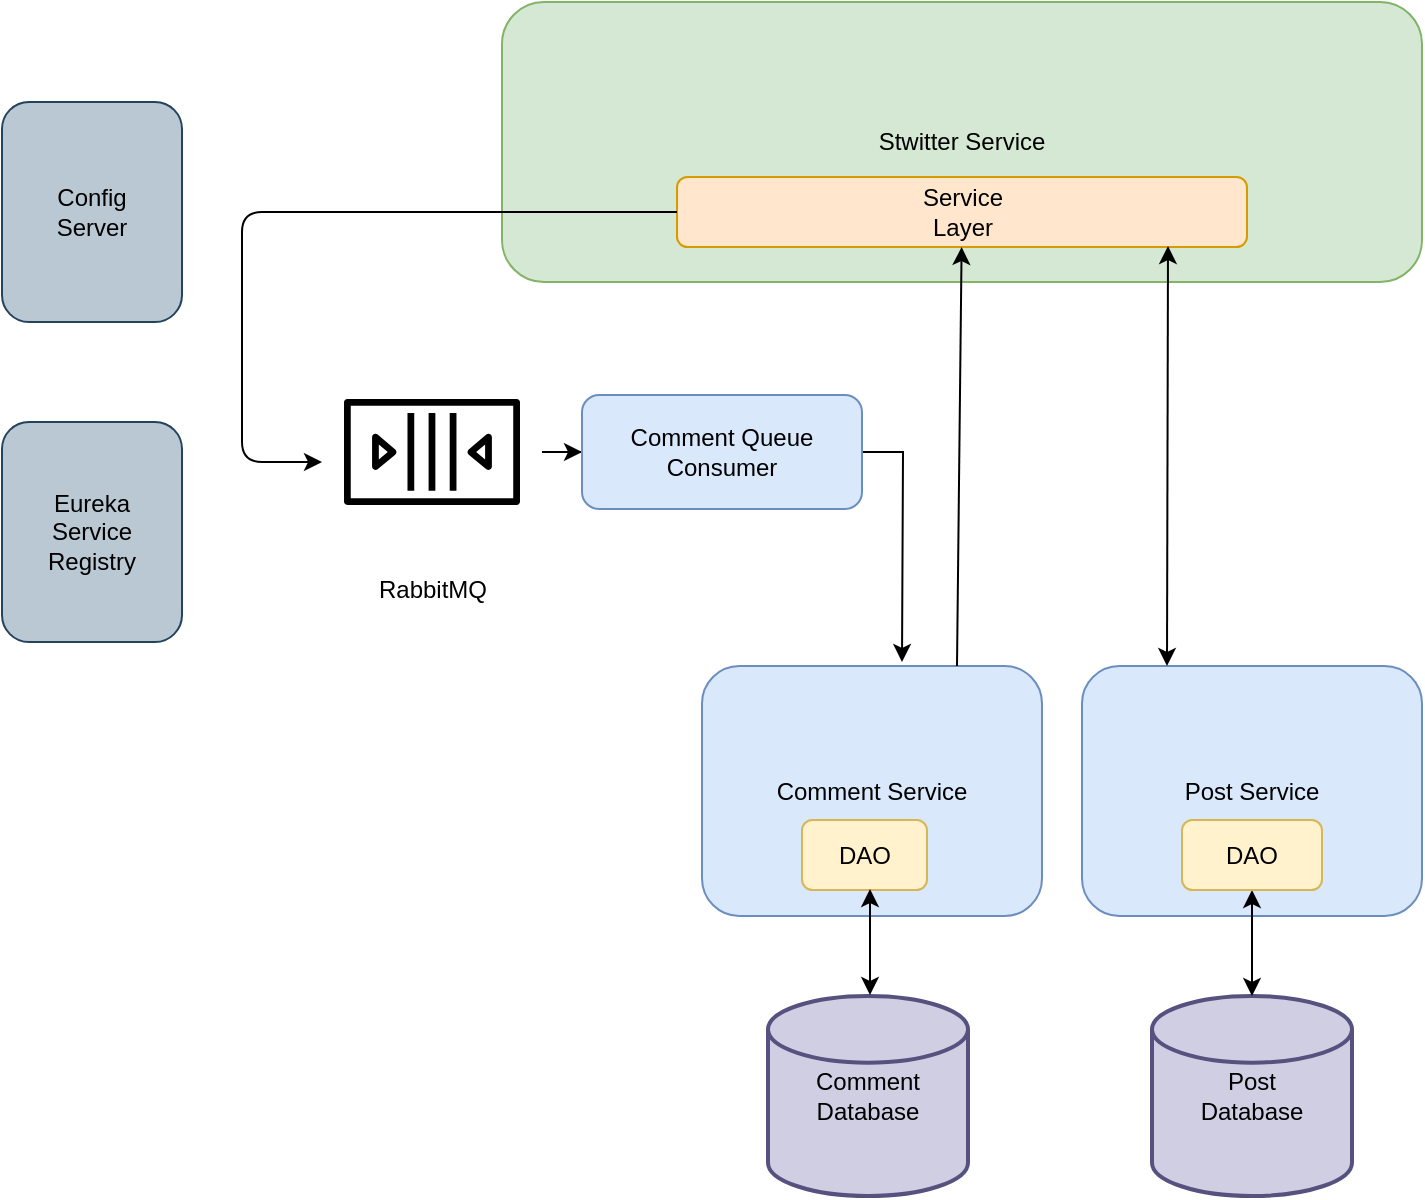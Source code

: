 <mxfile version="14.4.8" type="device"><diagram id="JFN8xbgbUOw43LiLxsW-" name="Page-1"><mxGraphModel dx="1245" dy="681" grid="1" gridSize="10" guides="1" tooltips="1" connect="1" arrows="1" fold="1" page="1" pageScale="1" pageWidth="850" pageHeight="1100" math="0" shadow="0"><root><mxCell id="0"/><mxCell id="1" parent="0"/><mxCell id="c8qHiIp4cOPmscGOha6I-6" style="edgeStyle=orthogonalEdgeStyle;rounded=0;orthogonalLoop=1;jettySize=auto;html=1;entryX=0;entryY=0.5;entryDx=0;entryDy=0;" edge="1" parent="1" source="68PmUKyzJhKs1e7bCiyv-1" target="c8qHiIp4cOPmscGOha6I-2"><mxGeometry relative="1" as="geometry"/></mxCell><mxCell id="68PmUKyzJhKs1e7bCiyv-1" value="RabbitMQ" style="outlineConnect=0;dashed=0;verticalLabelPosition=bottom;verticalAlign=top;align=center;html=1;fontSize=12;fontStyle=0;aspect=fixed;shape=mxgraph.aws4.resourceIcon;resIcon=mxgraph.aws4.queue;" parent="1" vertex="1"><mxGeometry x="200" y="240" width="110" height="110" as="geometry"/></mxCell><mxCell id="68PmUKyzJhKs1e7bCiyv-2" value="Stwitter Service&lt;br&gt;" style="rounded=1;whiteSpace=wrap;html=1;fillColor=#d5e8d4;strokeColor=#82b366;" parent="1" vertex="1"><mxGeometry x="290" y="70" width="460" height="140" as="geometry"/></mxCell><mxCell id="68PmUKyzJhKs1e7bCiyv-3" value="Comment&lt;br&gt;Database&lt;br&gt;" style="strokeWidth=2;html=1;shape=mxgraph.flowchart.database;whiteSpace=wrap;fillColor=#d0cee2;strokeColor=#56517e;" parent="1" vertex="1"><mxGeometry x="423" y="567" width="100" height="100" as="geometry"/></mxCell><mxCell id="68PmUKyzJhKs1e7bCiyv-4" value="Post&lt;br&gt;Database&lt;br&gt;" style="strokeWidth=2;html=1;shape=mxgraph.flowchart.database;whiteSpace=wrap;fillColor=#d0cee2;strokeColor=#56517e;" parent="1" vertex="1"><mxGeometry x="615" y="567" width="100" height="100" as="geometry"/></mxCell><mxCell id="68PmUKyzJhKs1e7bCiyv-6" value="Post Service&lt;br&gt;" style="rounded=1;whiteSpace=wrap;html=1;fillColor=#dae8fc;strokeColor=#6c8ebf;" parent="1" vertex="1"><mxGeometry x="580" y="402" width="170" height="125" as="geometry"/></mxCell><mxCell id="68PmUKyzJhKs1e7bCiyv-7" value="Config&lt;br&gt;Server&lt;br&gt;" style="rounded=1;whiteSpace=wrap;html=1;fillColor=#bac8d3;strokeColor=#23445d;" parent="1" vertex="1"><mxGeometry x="40" y="120" width="90" height="110" as="geometry"/></mxCell><mxCell id="68PmUKyzJhKs1e7bCiyv-8" value="Eureka&lt;br&gt;Service&lt;br&gt;Registry&lt;br&gt;" style="rounded=1;whiteSpace=wrap;html=1;fillColor=#bac8d3;strokeColor=#23445d;" parent="1" vertex="1"><mxGeometry x="40" y="280" width="90" height="110" as="geometry"/></mxCell><mxCell id="68PmUKyzJhKs1e7bCiyv-16" value="" style="endArrow=classic;startArrow=classic;html=1;entryX=0.5;entryY=1;entryDx=0;entryDy=0;exitX=0.5;exitY=0;exitDx=0;exitDy=0;exitPerimeter=0;" parent="1" source="68PmUKyzJhKs1e7bCiyv-4" target="68PmUKyzJhKs1e7bCiyv-20" edge="1"><mxGeometry width="50" height="50" relative="1" as="geometry"><mxPoint x="80" y="737" as="sourcePoint"/><mxPoint x="130" y="687" as="targetPoint"/></mxGeometry></mxCell><mxCell id="68PmUKyzJhKs1e7bCiyv-18" value="Service&lt;br&gt;Layer&lt;br&gt;" style="rounded=1;whiteSpace=wrap;html=1;fillColor=#ffe6cc;strokeColor=#d79b00;" parent="1" vertex="1"><mxGeometry x="377.5" y="157.5" width="285" height="35" as="geometry"/></mxCell><mxCell id="68PmUKyzJhKs1e7bCiyv-20" value="DAO" style="rounded=1;whiteSpace=wrap;html=1;fillColor=#fff2cc;strokeColor=#d6b656;" parent="1" vertex="1"><mxGeometry x="630" y="479" width="70" height="35" as="geometry"/></mxCell><mxCell id="sJw_2BdGGKCePyM7TrEL-1" value="Comment Service&lt;br&gt;" style="rounded=1;whiteSpace=wrap;html=1;fillColor=#dae8fc;strokeColor=#6c8ebf;" parent="1" vertex="1"><mxGeometry x="390" y="402" width="170" height="125" as="geometry"/></mxCell><mxCell id="sJw_2BdGGKCePyM7TrEL-2" value="DAO" style="rounded=1;whiteSpace=wrap;html=1;fillColor=#fff2cc;strokeColor=#d6b656;" parent="1" vertex="1"><mxGeometry x="440" y="479" width="62.5" height="35" as="geometry"/></mxCell><mxCell id="sJw_2BdGGKCePyM7TrEL-3" value="" style="endArrow=classic;startArrow=classic;html=1;entryX=0.5;entryY=1;entryDx=0;entryDy=0;exitX=0.5;exitY=0;exitDx=0;exitDy=0;exitPerimeter=0;" parent="1" edge="1"><mxGeometry width="50" height="50" relative="1" as="geometry"><mxPoint x="474" y="566.5" as="sourcePoint"/><mxPoint x="474" y="513.5" as="targetPoint"/></mxGeometry></mxCell><mxCell id="sJw_2BdGGKCePyM7TrEL-4" value="" style="edgeStyle=segmentEdgeStyle;endArrow=classic;html=1;exitX=0;exitY=0.5;exitDx=0;exitDy=0;" parent="1" source="68PmUKyzJhKs1e7bCiyv-18" edge="1"><mxGeometry width="50" height="50" relative="1" as="geometry"><mxPoint x="40" y="740" as="sourcePoint"/><mxPoint x="200" y="300" as="targetPoint"/><Array as="points"><mxPoint x="160" y="175"/><mxPoint x="160" y="300"/></Array></mxGeometry></mxCell><mxCell id="sJw_2BdGGKCePyM7TrEL-6" value="" style="endArrow=classic;html=1;exitX=0.75;exitY=0;exitDx=0;exitDy=0;" parent="1" source="sJw_2BdGGKCePyM7TrEL-1" target="68PmUKyzJhKs1e7bCiyv-18" edge="1"><mxGeometry width="50" height="50" relative="1" as="geometry"><mxPoint x="40" y="740" as="sourcePoint"/><mxPoint x="418" y="200" as="targetPoint"/></mxGeometry></mxCell><mxCell id="sJw_2BdGGKCePyM7TrEL-7" value="" style="endArrow=classic;startArrow=classic;html=1;exitX=0.25;exitY=0;exitDx=0;exitDy=0;" parent="1" source="68PmUKyzJhKs1e7bCiyv-6" edge="1"><mxGeometry width="50" height="50" relative="1" as="geometry"><mxPoint x="623" y="404" as="sourcePoint"/><mxPoint x="623" y="192" as="targetPoint"/></mxGeometry></mxCell><mxCell id="c8qHiIp4cOPmscGOha6I-5" style="edgeStyle=orthogonalEdgeStyle;rounded=0;orthogonalLoop=1;jettySize=auto;html=1;" edge="1" parent="1" source="c8qHiIp4cOPmscGOha6I-2"><mxGeometry relative="1" as="geometry"><mxPoint x="490" y="400" as="targetPoint"/></mxGeometry></mxCell><mxCell id="c8qHiIp4cOPmscGOha6I-2" value="Comment Queue Consumer" style="rounded=1;whiteSpace=wrap;html=1;fillColor=#dae8fc;strokeColor=#6c8ebf;" vertex="1" parent="1"><mxGeometry x="330" y="266.5" width="140" height="57" as="geometry"/></mxCell></root></mxGraphModel></diagram></mxfile>